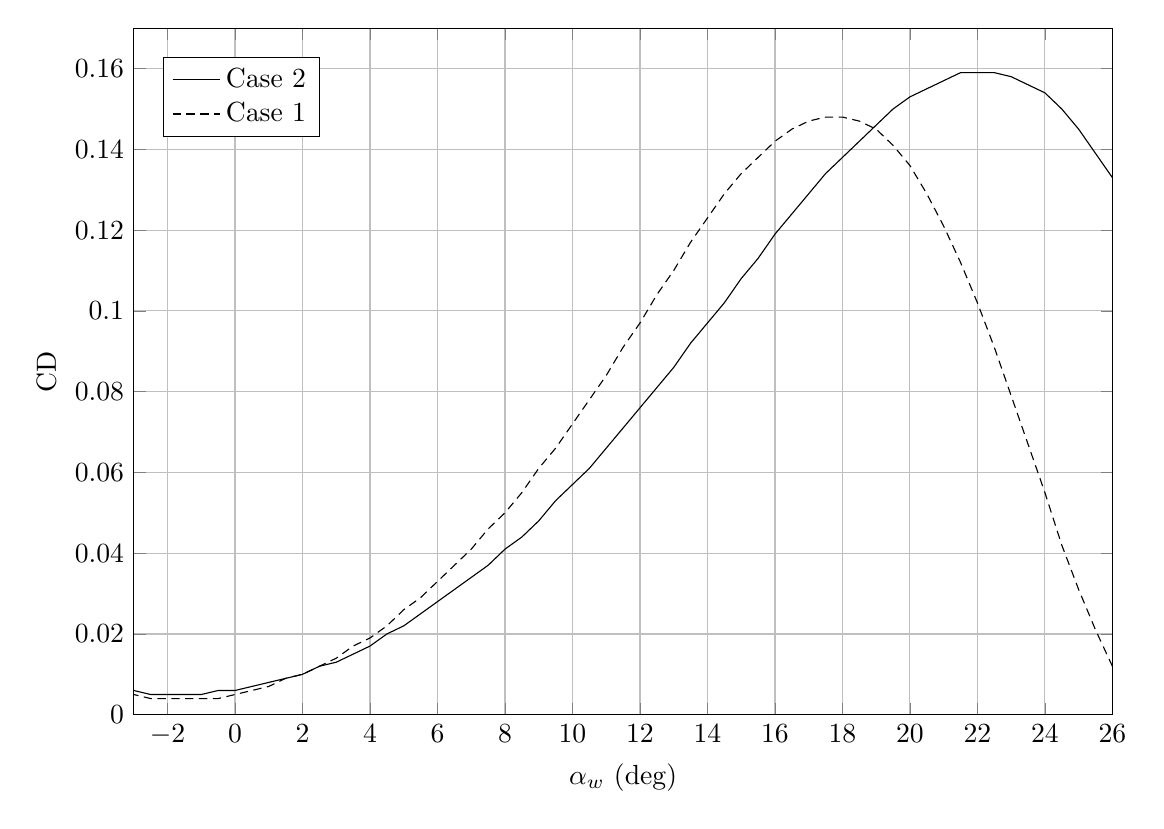 %Comparison of CD estimation
\begin{tikzpicture}

\begin{axis}[
width=14.01cm,
height=10.3cm,
scaled ticks=false, tick label style={/pgf/number format/fixed},
xmin=-3,
xmax=26,
xlabel={$\alpha_{w}$ (deg)},
xmajorgrids,
ymin=0,
ymax=0.17,
ylabel={CD},
ymajorgrids,
legend style={at={(0.03,0.9)},anchor=west,draw=black,fill=white,legend cell align=left},
legend entries = {Case 2\\Case 1\\}
]

\addplot [
color=black,
solid
]
table[row sep=crcr]{
-3.5	0.006\\
-3.0	0.006\\
-2.5	0.005\\
-2.0	0.005\\
-1.5	0.005\\
-1.0	0.005\\
-0.5	0.006\\
5.551E-16	0.006\\
0.5	0.007\\
1.0	0.008\\
1.5	0.009\\
2.0	0.01\\
2.5	0.012\\
3.0	0.013\\
3.5	0.015\\
4.0	0.017\\
4.5	0.02\\
5.0	0.022\\
5.5	0.025\\
6.0	0.028\\
6.5	0.031\\
7.0	0.034\\
7.5	0.037\\
8.0	0.041\\
8.5	0.044\\
9.0	0.048\\
9.5	0.053\\
10.0	0.057\\
10.5	0.061\\
11.0	0.066\\
11.5	0.071\\
12.0	0.076\\
12.5	0.081\\
13.0	0.086\\
13.5	0.092\\
14.0	0.097\\
14.5	0.102\\
15.0	0.108\\
15.5	0.113\\
16.0	0.119\\
16.5	0.124\\
17.0	0.129\\
17.5	0.134\\
18.0	0.138\\
18.5	0.142\\
19.0	0.146\\
19.5	0.15\\
20.0	0.153\\
20.5	0.155\\
21.0	0.157\\
21.5	0.159\\
22.0	0.159\\
22.5	0.159\\
23.0	0.158\\
23.5	0.156\\
24.0	0.154\\
24.5	0.15\\
25.0	0.145\\
25.5	0.139\\
26.0	0.133\\
26.5	0.125\\
};

\addplot [
color=black,
densely dashed
]
table[row sep=crcr]{
-3.5	0.006\\
-3.0	0.005\\
-2.5	0.004\\
-2.0	0.004\\
-1.5	0.004\\
-1.0	0.004\\
-0.5	0.004\\
5.551E-16	0.005\\
0.5	0.006\\
1.0	0.007\\
1.5	0.009\\
2.0	0.01\\
2.5	0.012\\
3.0	0.014\\
3.5	0.017\\
4.0	0.019\\
4.5	0.022\\
5.0	0.026\\
5.5	0.029\\
6.0	0.033\\
6.5	0.037\\
7.0	0.041\\
7.5	0.046\\
8.0	0.05\\
8.5	0.055\\
9.0	0.061\\
9.5	0.066\\
10.0	0.072\\
10.5	0.078\\
11.0	0.084\\
11.5	0.091\\
12.0	0.097\\
12.5	0.104\\
13.0	0.11\\
13.5	0.117\\
14.0	0.123\\
14.5	0.129\\
15.0	0.134\\
15.5	0.138\\
16.0	0.142\\
16.5	0.145\\
17.0	0.147\\
17.5	0.148\\
18.0	0.148\\
18.5	0.147\\
19.0	0.145\\
19.5	0.141\\
20.0	0.136\\
20.5	0.129\\
21.0	0.121\\
21.5	0.112\\
22.0	0.102\\
22.5	0.091\\
23.0	0.079\\
23.5	0.067\\
24.0	0.055\\
24.5	0.042\\
25.0	0.031\\
25.5	0.021\\
26.0	0.012\\
26.5	0.006\\
};
\end{axis}
\end{tikzpicture}%
